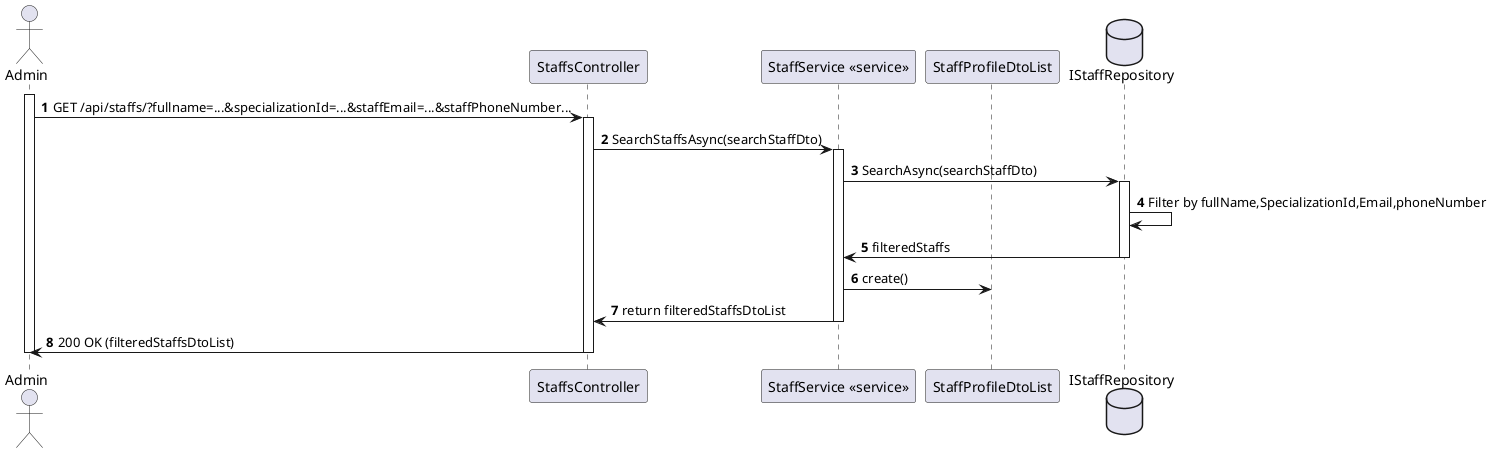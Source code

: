 @startuml 
autonumber
actor Admin as "Admin"
participant CTRL as "StaffsController"
participant SERVICE as "StaffService <<service>>"
participant StaffProfileDtoList as "StaffProfileDtoList"
database IStaffRepository as "IStaffRepository"

activate Admin
Admin -> CTRL : GET /api/staffs/?fullname=...&specializationId=...&staffEmail=...&staffPhoneNumber...
activate CTRL

CTRL -> SERVICE : SearchStaffsAsync(searchStaffDto)
activate SERVICE

SERVICE -> IStaffRepository : SearchAsync(searchStaffDto)
activate IStaffRepository

IStaffRepository -> IStaffRepository : Filter by fullName,SpecializationId,Email,phoneNumber

IStaffRepository -> SERVICE : filteredStaffs
deactivate IStaffRepository

SERVICE -> StaffProfileDtoList : create()

SERVICE -> CTRL : return filteredStaffsDtoList

deactivate SERVICE 

CTRL -> Admin : 200 OK (filteredStaffsDtoList)

deactivate CTRL 

deactivate Admin
@enduml
